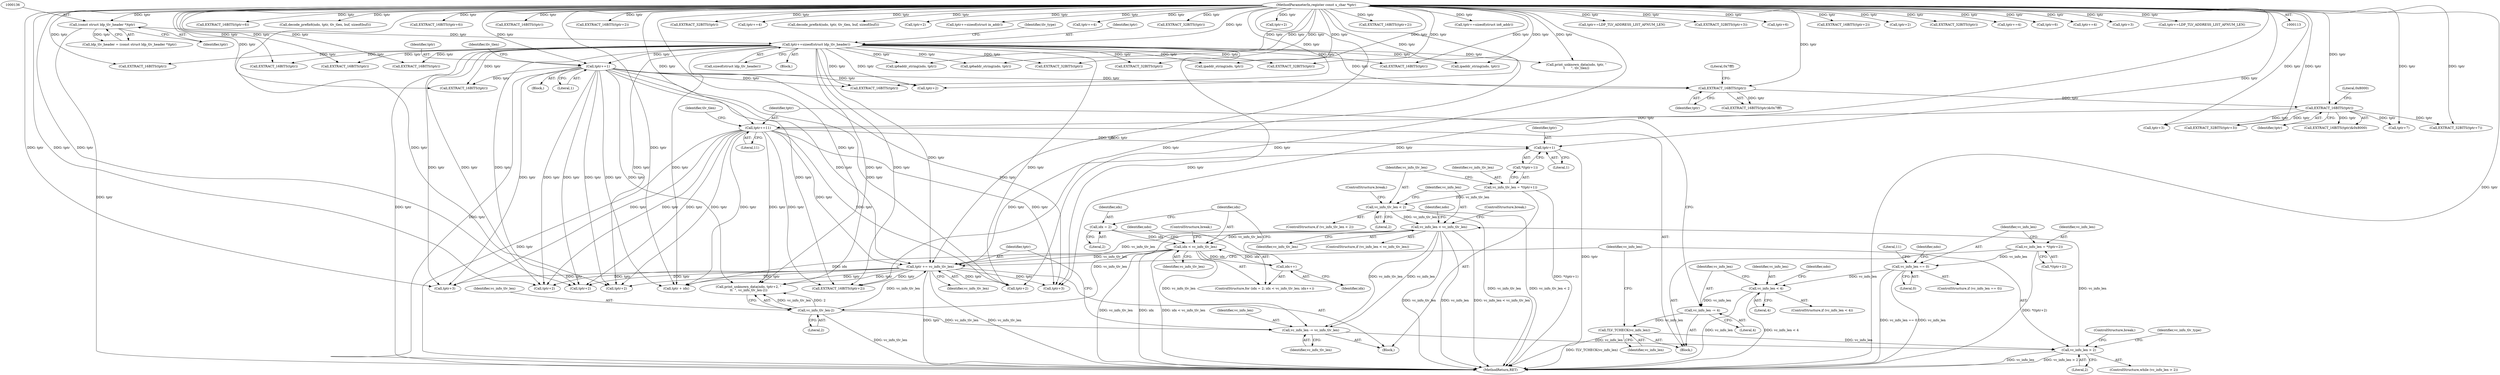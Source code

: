 digraph "0_tcpdump_aa5c6b710dfd8020d2c908d6b3bd41f1da719b3b_0@pointer" {
"1000655" [label="(Call,tptr+1)"];
"1000766" [label="(Call,tptr += vc_info_tlv_len)"];
"1000759" [label="(Call,vc_info_tlv_len-2)"];
"1000664" [label="(Call,vc_info_len < vc_info_tlv_len)"];
"1000644" [label="(Call,vc_info_len > 2)"];
"1000763" [label="(Call,vc_info_len -= vc_info_tlv_len)"];
"1000704" [label="(Call,idx < vc_info_tlv_len)"];
"1000707" [label="(Call,idx++)"];
"1000701" [label="(Call,idx = 2)"];
"1000641" [label="(Call,TLV_TCHECK(vc_info_len))"];
"1000632" [label="(Call,vc_info_len -= 4)"];
"1000620" [label="(Call,vc_info_len < 4)"];
"1000553" [label="(Call,vc_info_len == 0)"];
"1000546" [label="(Call,vc_info_len = *(tptr+2))"];
"1000659" [label="(Call,vc_info_tlv_len < 2)"];
"1000652" [label="(Call,vc_info_tlv_len = *(tptr+1))"];
"1000416" [label="(Call,tptr+=1)"];
"1000203" [label="(Call,tptr+=sizeof(struct ldp_tlv_header))"];
"1000135" [label="(Call,(const struct ldp_tlv_header *)tptr)"];
"1000115" [label="(MethodParameterIn,register const u_char *tptr)"];
"1000635" [label="(Call,tptr+=11)"];
"1000603" [label="(Call,EXTRACT_16BITS(tptr))"];
"1000597" [label="(Call,EXTRACT_16BITS(tptr))"];
"1000646" [label="(Literal,2)"];
"1000741" [label="(Call,tptr+3)"];
"1000273" [label="(Call,EXTRACT_32BITS(tptr))"];
"1000610" [label="(Call,tptr+3)"];
"1000137" [label="(Identifier,tptr)"];
"1000965" [label="(MethodReturn,RET)"];
"1000381" [label="(Call,EXTRACT_16BITS(tptr+6))"];
"1000652" [label="(Call,vc_info_tlv_len = *(tptr+1))"];
"1000661" [label="(Literal,2)"];
"1000117" [label="(Block,)"];
"1000219" [label="(Call,EXTRACT_16BITS(tptr))"];
"1000636" [label="(Identifier,tptr)"];
"1000494" [label="(Call,decode_prefix6(ndo, tptr, tlv_tlen, buf, sizeof(buf)))"];
"1000609" [label="(Call,EXTRACT_32BITS(tptr+3))"];
"1000390" [label="(Call,EXTRACT_16BITS(tptr+6))"];
"1000548" [label="(Call,*(tptr+2))"];
"1000664" [label="(Call,vc_info_len < vc_info_tlv_len)"];
"1000724" [label="(Call,tptr+2)"];
"1000573" [label="(Call,EXTRACT_16BITS(tptr))"];
"1000635" [label="(Call,tptr+=11)"];
"1000690" [label="(Call,EXTRACT_16BITS(tptr+2))"];
"1000753" [label="(Call,print_unknown_data(ndo, tptr+2, \"\n\t\t  \", vc_info_tlv_len-2))"];
"1000780" [label="(Call,EXTRACT_32BITS(tptr))"];
"1000233" [label="(Call,EXTRACT_16BITS(tptr+2))"];
"1000634" [label="(Literal,4)"];
"1000115" [label="(MethodParameterIn,register const u_char *tptr)"];
"1000818" [label="(Call,EXTRACT_32BITS(tptr))"];
"1000893" [label="(Call,tptr+=4)"];
"1000647" [label="(Block,)"];
"1000639" [label="(Identifier,tlv_tlen)"];
"1000447" [label="(Call,decode_prefix4(ndo, tptr, tlv_tlen, buf, sizeof(buf)))"];
"1000209" [label="(Block,)"];
"1000234" [label="(Call,tptr+2)"];
"1000325" [label="(Call,tptr+=sizeof(struct in_addr))"];
"1000755" [label="(Call,tptr+2)"];
"1000791" [label="(Call,tptr+=4)"];
"1000637" [label="(Literal,11)"];
"1000597" [label="(Call,EXTRACT_16BITS(tptr))"];
"1000766" [label="(Call,tptr += vc_info_tlv_len)"];
"1000649" [label="(Identifier,vc_info_tlv_type)"];
"1000700" [label="(ControlStructure,for (idx = 2; idx < vc_info_tlv_len; idx++))"];
"1000603" [label="(Call,EXTRACT_16BITS(tptr))"];
"1000371" [label="(Call,EXTRACT_16BITS(tptr))"];
"1000205" [label="(Call,sizeof(struct ldp_tlv_header))"];
"1000760" [label="(Identifier,vc_info_tlv_len)"];
"1000653" [label="(Identifier,vc_info_tlv_len)"];
"1000769" [label="(ControlStructure,break;)"];
"1000837" [label="(Call,EXTRACT_16BITS(tptr))"];
"1000883" [label="(Call,EXTRACT_32BITS(tptr))"];
"1000605" [label="(Literal,0x8000)"];
"1000712" [label="(Call,tptr + idx)"];
"1000432" [label="(Call,EXTRACT_16BITS(tptr))"];
"1000596" [label="(Call,EXTRACT_16BITS(tptr)&0x7fff)"];
"1000626" [label="(Identifier,ndo)"];
"1000546" [label="(Call,vc_info_len = *(tptr+2))"];
"1000765" [label="(Identifier,vc_info_tlv_len)"];
"1000375" [label="(Call,tptr+2)"];
"1000707" [label="(Call,idx++)"];
"1000917" [label="(Call,EXTRACT_16BITS(tptr))"];
"1000619" [label="(ControlStructure,if (vc_info_len < 4))"];
"1000702" [label="(Identifier,idx)"];
"1000642" [label="(Identifier,vc_info_len)"];
"1000547" [label="(Identifier,vc_info_len)"];
"1000614" [label="(Call,EXTRACT_32BITS(tptr+7))"];
"1000644" [label="(Call,vc_info_len > 2)"];
"1000731" [label="(Call,tptr+2)"];
"1000748" [label="(Call,tptr+3)"];
"1000703" [label="(Literal,2)"];
"1000670" [label="(Identifier,ndo)"];
"1000318" [label="(Call,ipaddr_string(ndo, tptr))"];
"1000789" [label="(Call,EXTRACT_32BITS(tptr))"];
"1000658" [label="(ControlStructure,if (vc_info_tlv_len < 2))"];
"1000224" [label="(Call,EXTRACT_16BITS(tptr+2))"];
"1000586" [label="(Literal,11)"];
"1000710" [label="(Identifier,ndo)"];
"1000763" [label="(Call,vc_info_len -= vc_info_tlv_len)"];
"1000281" [label="(Call,EXTRACT_16BITS(tptr))"];
"1000602" [label="(Call,EXTRACT_16BITS(tptr)&0x8000)"];
"1000767" [label="(Identifier,tptr)"];
"1000622" [label="(Literal,4)"];
"1000666" [label="(Identifier,vc_info_tlv_len)"];
"1000249" [label="(Call,ipaddr_string(ndo, tptr))"];
"1000553" [label="(Call,vc_info_len == 0)"];
"1000604" [label="(Identifier,tptr)"];
"1000761" [label="(Literal,2)"];
"1000204" [label="(Identifier,tptr)"];
"1000354" [label="(Call,tptr+=sizeof(struct in6_addr))"];
"1000656" [label="(Identifier,tptr)"];
"1000621" [label="(Identifier,vc_info_len)"];
"1000133" [label="(Call,ldp_tlv_header = (const struct ldp_tlv_header *)tptr)"];
"1000554" [label="(Identifier,vc_info_len)"];
"1000567" [label="(Call,EXTRACT_16BITS(tptr))"];
"1000706" [label="(Identifier,vc_info_tlv_len)"];
"1000549" [label="(Call,tptr+2)"];
"1000937" [label="(Call,print_unknown_data(ndo, tptr, \"\n\t      \", tlv_tlen))"];
"1000655" [label="(Call,tptr+1)"];
"1000665" [label="(Identifier,vc_info_len)"];
"1000347" [label="(Call,ip6addr_string(ndo, tptr))"];
"1000283" [label="(Call,tptr+=LDP_TLV_ADDRESS_LIST_AFNUM_LEN)"];
"1000704" [label="(Call,idx < vc_info_tlv_len)"];
"1000715" [label="(ControlStructure,break;)"];
"1000420" [label="(Identifier,tlv_tlen)"];
"1000768" [label="(Identifier,vc_info_tlv_len)"];
"1000657" [label="(Literal,1)"];
"1000417" [label="(Identifier,tptr)"];
"1000705" [label="(Identifier,idx)"];
"1000663" [label="(ControlStructure,if (vc_info_len < vc_info_tlv_len))"];
"1000708" [label="(Identifier,idx)"];
"1000662" [label="(ControlStructure,break;)"];
"1000208" [label="(Identifier,tlv_type)"];
"1000579" [label="(Call,EXTRACT_32BITS(tptr+3))"];
"1000759" [label="(Call,vc_info_tlv_len-2)"];
"1000641" [label="(Call,TLV_TCHECK(vc_info_len))"];
"1000667" [label="(ControlStructure,break;)"];
"1000382" [label="(Call,tptr+6)"];
"1000691" [label="(Call,tptr+2)"];
"1000559" [label="(Identifier,ndo)"];
"1000374" [label="(Call,EXTRACT_16BITS(tptr+2))"];
"1000633" [label="(Identifier,vc_info_len)"];
"1000643" [label="(ControlStructure,while (vc_info_len > 2))"];
"1000552" [label="(ControlStructure,if (vc_info_len == 0))"];
"1000424" [label="(Block,)"];
"1000416" [label="(Call,tptr+=1)"];
"1000225" [label="(Call,tptr+2)"];
"1000660" [label="(Identifier,vc_info_tlv_len)"];
"1000701" [label="(Call,idx = 2)"];
"1000898" [label="(Call,EXTRACT_32BITS(tptr))"];
"1000418" [label="(Literal,1)"];
"1000820" [label="(Call,tptr+=4)"];
"1000135" [label="(Call,(const struct ldp_tlv_header *)tptr)"];
"1000203" [label="(Call,tptr+=sizeof(struct ldp_tlv_header))"];
"1000391" [label="(Call,tptr+6)"];
"1000632" [label="(Call,vc_info_len -= 4)"];
"1000878" [label="(Call,tptr+=4)"];
"1000764" [label="(Identifier,vc_info_len)"];
"1000659" [label="(Call,vc_info_tlv_len < 2)"];
"1000580" [label="(Call,tptr+3)"];
"1000645" [label="(Identifier,vc_info_len)"];
"1000620" [label="(Call,vc_info_len < 4)"];
"1000434" [label="(Call,tptr+=LDP_TLV_ADDRESS_LIST_AFNUM_LEN)"];
"1000654" [label="(Call,*(tptr+1))"];
"1000598" [label="(Identifier,tptr)"];
"1000261" [label="(Call,ip6addr_string(ndo, tptr))"];
"1000599" [label="(Literal,0x7fff)"];
"1000615" [label="(Call,tptr+7)"];
"1000555" [label="(Literal,0)"];
"1000655" -> "1000654"  [label="AST: "];
"1000655" -> "1000657"  [label="CFG: "];
"1000656" -> "1000655"  [label="AST: "];
"1000657" -> "1000655"  [label="AST: "];
"1000654" -> "1000655"  [label="CFG: "];
"1000655" -> "1000965"  [label="DDG: tptr"];
"1000766" -> "1000655"  [label="DDG: tptr"];
"1000635" -> "1000655"  [label="DDG: tptr"];
"1000115" -> "1000655"  [label="DDG: tptr"];
"1000766" -> "1000647"  [label="AST: "];
"1000766" -> "1000768"  [label="CFG: "];
"1000767" -> "1000766"  [label="AST: "];
"1000768" -> "1000766"  [label="AST: "];
"1000645" -> "1000766"  [label="CFG: "];
"1000766" -> "1000965"  [label="DDG: tptr"];
"1000766" -> "1000965"  [label="DDG: vc_info_tlv_len"];
"1000766" -> "1000690"  [label="DDG: tptr"];
"1000766" -> "1000691"  [label="DDG: tptr"];
"1000766" -> "1000712"  [label="DDG: tptr"];
"1000766" -> "1000724"  [label="DDG: tptr"];
"1000766" -> "1000731"  [label="DDG: tptr"];
"1000766" -> "1000741"  [label="DDG: tptr"];
"1000766" -> "1000748"  [label="DDG: tptr"];
"1000766" -> "1000753"  [label="DDG: tptr"];
"1000766" -> "1000755"  [label="DDG: tptr"];
"1000759" -> "1000766"  [label="DDG: vc_info_tlv_len"];
"1000704" -> "1000766"  [label="DDG: vc_info_tlv_len"];
"1000664" -> "1000766"  [label="DDG: vc_info_tlv_len"];
"1000416" -> "1000766"  [label="DDG: tptr"];
"1000203" -> "1000766"  [label="DDG: tptr"];
"1000115" -> "1000766"  [label="DDG: tptr"];
"1000635" -> "1000766"  [label="DDG: tptr"];
"1000759" -> "1000753"  [label="AST: "];
"1000759" -> "1000761"  [label="CFG: "];
"1000760" -> "1000759"  [label="AST: "];
"1000761" -> "1000759"  [label="AST: "];
"1000753" -> "1000759"  [label="CFG: "];
"1000759" -> "1000965"  [label="DDG: vc_info_tlv_len"];
"1000759" -> "1000753"  [label="DDG: vc_info_tlv_len"];
"1000759" -> "1000753"  [label="DDG: 2"];
"1000664" -> "1000759"  [label="DDG: vc_info_tlv_len"];
"1000759" -> "1000763"  [label="DDG: vc_info_tlv_len"];
"1000664" -> "1000663"  [label="AST: "];
"1000664" -> "1000666"  [label="CFG: "];
"1000665" -> "1000664"  [label="AST: "];
"1000666" -> "1000664"  [label="AST: "];
"1000667" -> "1000664"  [label="CFG: "];
"1000670" -> "1000664"  [label="CFG: "];
"1000664" -> "1000965"  [label="DDG: vc_info_len < vc_info_tlv_len"];
"1000664" -> "1000965"  [label="DDG: vc_info_tlv_len"];
"1000664" -> "1000965"  [label="DDG: vc_info_len"];
"1000644" -> "1000664"  [label="DDG: vc_info_len"];
"1000659" -> "1000664"  [label="DDG: vc_info_tlv_len"];
"1000664" -> "1000704"  [label="DDG: vc_info_tlv_len"];
"1000664" -> "1000763"  [label="DDG: vc_info_tlv_len"];
"1000664" -> "1000763"  [label="DDG: vc_info_len"];
"1000644" -> "1000643"  [label="AST: "];
"1000644" -> "1000646"  [label="CFG: "];
"1000645" -> "1000644"  [label="AST: "];
"1000646" -> "1000644"  [label="AST: "];
"1000649" -> "1000644"  [label="CFG: "];
"1000769" -> "1000644"  [label="CFG: "];
"1000644" -> "1000965"  [label="DDG: vc_info_len > 2"];
"1000644" -> "1000965"  [label="DDG: vc_info_len"];
"1000763" -> "1000644"  [label="DDG: vc_info_len"];
"1000641" -> "1000644"  [label="DDG: vc_info_len"];
"1000763" -> "1000647"  [label="AST: "];
"1000763" -> "1000765"  [label="CFG: "];
"1000764" -> "1000763"  [label="AST: "];
"1000765" -> "1000763"  [label="AST: "];
"1000767" -> "1000763"  [label="CFG: "];
"1000704" -> "1000763"  [label="DDG: vc_info_tlv_len"];
"1000704" -> "1000700"  [label="AST: "];
"1000704" -> "1000706"  [label="CFG: "];
"1000705" -> "1000704"  [label="AST: "];
"1000706" -> "1000704"  [label="AST: "];
"1000710" -> "1000704"  [label="CFG: "];
"1000715" -> "1000704"  [label="CFG: "];
"1000704" -> "1000965"  [label="DDG: vc_info_tlv_len"];
"1000704" -> "1000965"  [label="DDG: idx"];
"1000704" -> "1000965"  [label="DDG: idx < vc_info_tlv_len"];
"1000707" -> "1000704"  [label="DDG: idx"];
"1000701" -> "1000704"  [label="DDG: idx"];
"1000704" -> "1000707"  [label="DDG: idx"];
"1000704" -> "1000712"  [label="DDG: idx"];
"1000707" -> "1000700"  [label="AST: "];
"1000707" -> "1000708"  [label="CFG: "];
"1000708" -> "1000707"  [label="AST: "];
"1000705" -> "1000707"  [label="CFG: "];
"1000701" -> "1000700"  [label="AST: "];
"1000701" -> "1000703"  [label="CFG: "];
"1000702" -> "1000701"  [label="AST: "];
"1000703" -> "1000701"  [label="AST: "];
"1000705" -> "1000701"  [label="CFG: "];
"1000641" -> "1000424"  [label="AST: "];
"1000641" -> "1000642"  [label="CFG: "];
"1000642" -> "1000641"  [label="AST: "];
"1000645" -> "1000641"  [label="CFG: "];
"1000641" -> "1000965"  [label="DDG: TLV_TCHECK(vc_info_len)"];
"1000632" -> "1000641"  [label="DDG: vc_info_len"];
"1000632" -> "1000424"  [label="AST: "];
"1000632" -> "1000634"  [label="CFG: "];
"1000633" -> "1000632"  [label="AST: "];
"1000634" -> "1000632"  [label="AST: "];
"1000636" -> "1000632"  [label="CFG: "];
"1000620" -> "1000632"  [label="DDG: vc_info_len"];
"1000620" -> "1000619"  [label="AST: "];
"1000620" -> "1000622"  [label="CFG: "];
"1000621" -> "1000620"  [label="AST: "];
"1000622" -> "1000620"  [label="AST: "];
"1000626" -> "1000620"  [label="CFG: "];
"1000633" -> "1000620"  [label="CFG: "];
"1000620" -> "1000965"  [label="DDG: vc_info_len"];
"1000620" -> "1000965"  [label="DDG: vc_info_len < 4"];
"1000553" -> "1000620"  [label="DDG: vc_info_len"];
"1000553" -> "1000552"  [label="AST: "];
"1000553" -> "1000555"  [label="CFG: "];
"1000554" -> "1000553"  [label="AST: "];
"1000555" -> "1000553"  [label="AST: "];
"1000559" -> "1000553"  [label="CFG: "];
"1000586" -> "1000553"  [label="CFG: "];
"1000553" -> "1000965"  [label="DDG: vc_info_len == 0"];
"1000553" -> "1000965"  [label="DDG: vc_info_len"];
"1000546" -> "1000553"  [label="DDG: vc_info_len"];
"1000546" -> "1000424"  [label="AST: "];
"1000546" -> "1000548"  [label="CFG: "];
"1000547" -> "1000546"  [label="AST: "];
"1000548" -> "1000546"  [label="AST: "];
"1000554" -> "1000546"  [label="CFG: "];
"1000546" -> "1000965"  [label="DDG: *(tptr+2)"];
"1000659" -> "1000658"  [label="AST: "];
"1000659" -> "1000661"  [label="CFG: "];
"1000660" -> "1000659"  [label="AST: "];
"1000661" -> "1000659"  [label="AST: "];
"1000662" -> "1000659"  [label="CFG: "];
"1000665" -> "1000659"  [label="CFG: "];
"1000659" -> "1000965"  [label="DDG: vc_info_tlv_len"];
"1000659" -> "1000965"  [label="DDG: vc_info_tlv_len < 2"];
"1000652" -> "1000659"  [label="DDG: vc_info_tlv_len"];
"1000652" -> "1000647"  [label="AST: "];
"1000652" -> "1000654"  [label="CFG: "];
"1000653" -> "1000652"  [label="AST: "];
"1000654" -> "1000652"  [label="AST: "];
"1000660" -> "1000652"  [label="CFG: "];
"1000652" -> "1000965"  [label="DDG: *(tptr+1)"];
"1000416" -> "1000209"  [label="AST: "];
"1000416" -> "1000418"  [label="CFG: "];
"1000417" -> "1000416"  [label="AST: "];
"1000418" -> "1000416"  [label="AST: "];
"1000420" -> "1000416"  [label="CFG: "];
"1000416" -> "1000965"  [label="DDG: tptr"];
"1000203" -> "1000416"  [label="DDG: tptr"];
"1000115" -> "1000416"  [label="DDG: tptr"];
"1000416" -> "1000432"  [label="DDG: tptr"];
"1000416" -> "1000549"  [label="DDG: tptr"];
"1000416" -> "1000567"  [label="DDG: tptr"];
"1000416" -> "1000597"  [label="DDG: tptr"];
"1000416" -> "1000690"  [label="DDG: tptr"];
"1000416" -> "1000691"  [label="DDG: tptr"];
"1000416" -> "1000712"  [label="DDG: tptr"];
"1000416" -> "1000724"  [label="DDG: tptr"];
"1000416" -> "1000731"  [label="DDG: tptr"];
"1000416" -> "1000741"  [label="DDG: tptr"];
"1000416" -> "1000748"  [label="DDG: tptr"];
"1000416" -> "1000753"  [label="DDG: tptr"];
"1000416" -> "1000755"  [label="DDG: tptr"];
"1000203" -> "1000117"  [label="AST: "];
"1000203" -> "1000205"  [label="CFG: "];
"1000204" -> "1000203"  [label="AST: "];
"1000205" -> "1000203"  [label="AST: "];
"1000208" -> "1000203"  [label="CFG: "];
"1000203" -> "1000965"  [label="DDG: tptr"];
"1000135" -> "1000203"  [label="DDG: tptr"];
"1000115" -> "1000203"  [label="DDG: tptr"];
"1000203" -> "1000219"  [label="DDG: tptr"];
"1000203" -> "1000249"  [label="DDG: tptr"];
"1000203" -> "1000261"  [label="DDG: tptr"];
"1000203" -> "1000273"  [label="DDG: tptr"];
"1000203" -> "1000281"  [label="DDG: tptr"];
"1000203" -> "1000318"  [label="DDG: tptr"];
"1000203" -> "1000347"  [label="DDG: tptr"];
"1000203" -> "1000371"  [label="DDG: tptr"];
"1000203" -> "1000432"  [label="DDG: tptr"];
"1000203" -> "1000549"  [label="DDG: tptr"];
"1000203" -> "1000567"  [label="DDG: tptr"];
"1000203" -> "1000597"  [label="DDG: tptr"];
"1000203" -> "1000690"  [label="DDG: tptr"];
"1000203" -> "1000691"  [label="DDG: tptr"];
"1000203" -> "1000712"  [label="DDG: tptr"];
"1000203" -> "1000724"  [label="DDG: tptr"];
"1000203" -> "1000731"  [label="DDG: tptr"];
"1000203" -> "1000741"  [label="DDG: tptr"];
"1000203" -> "1000748"  [label="DDG: tptr"];
"1000203" -> "1000753"  [label="DDG: tptr"];
"1000203" -> "1000755"  [label="DDG: tptr"];
"1000203" -> "1000780"  [label="DDG: tptr"];
"1000203" -> "1000789"  [label="DDG: tptr"];
"1000203" -> "1000837"  [label="DDG: tptr"];
"1000203" -> "1000917"  [label="DDG: tptr"];
"1000203" -> "1000937"  [label="DDG: tptr"];
"1000135" -> "1000133"  [label="AST: "];
"1000135" -> "1000137"  [label="CFG: "];
"1000136" -> "1000135"  [label="AST: "];
"1000137" -> "1000135"  [label="AST: "];
"1000133" -> "1000135"  [label="CFG: "];
"1000135" -> "1000965"  [label="DDG: tptr"];
"1000135" -> "1000133"  [label="DDG: tptr"];
"1000115" -> "1000135"  [label="DDG: tptr"];
"1000115" -> "1000113"  [label="AST: "];
"1000115" -> "1000965"  [label="DDG: tptr"];
"1000115" -> "1000219"  [label="DDG: tptr"];
"1000115" -> "1000224"  [label="DDG: tptr"];
"1000115" -> "1000225"  [label="DDG: tptr"];
"1000115" -> "1000233"  [label="DDG: tptr"];
"1000115" -> "1000234"  [label="DDG: tptr"];
"1000115" -> "1000249"  [label="DDG: tptr"];
"1000115" -> "1000261"  [label="DDG: tptr"];
"1000115" -> "1000273"  [label="DDG: tptr"];
"1000115" -> "1000281"  [label="DDG: tptr"];
"1000115" -> "1000283"  [label="DDG: tptr"];
"1000115" -> "1000318"  [label="DDG: tptr"];
"1000115" -> "1000325"  [label="DDG: tptr"];
"1000115" -> "1000347"  [label="DDG: tptr"];
"1000115" -> "1000354"  [label="DDG: tptr"];
"1000115" -> "1000371"  [label="DDG: tptr"];
"1000115" -> "1000374"  [label="DDG: tptr"];
"1000115" -> "1000375"  [label="DDG: tptr"];
"1000115" -> "1000381"  [label="DDG: tptr"];
"1000115" -> "1000382"  [label="DDG: tptr"];
"1000115" -> "1000390"  [label="DDG: tptr"];
"1000115" -> "1000391"  [label="DDG: tptr"];
"1000115" -> "1000432"  [label="DDG: tptr"];
"1000115" -> "1000434"  [label="DDG: tptr"];
"1000115" -> "1000447"  [label="DDG: tptr"];
"1000115" -> "1000494"  [label="DDG: tptr"];
"1000115" -> "1000549"  [label="DDG: tptr"];
"1000115" -> "1000567"  [label="DDG: tptr"];
"1000115" -> "1000573"  [label="DDG: tptr"];
"1000115" -> "1000579"  [label="DDG: tptr"];
"1000115" -> "1000580"  [label="DDG: tptr"];
"1000115" -> "1000597"  [label="DDG: tptr"];
"1000115" -> "1000603"  [label="DDG: tptr"];
"1000115" -> "1000609"  [label="DDG: tptr"];
"1000115" -> "1000610"  [label="DDG: tptr"];
"1000115" -> "1000614"  [label="DDG: tptr"];
"1000115" -> "1000615"  [label="DDG: tptr"];
"1000115" -> "1000635"  [label="DDG: tptr"];
"1000115" -> "1000690"  [label="DDG: tptr"];
"1000115" -> "1000691"  [label="DDG: tptr"];
"1000115" -> "1000712"  [label="DDG: tptr"];
"1000115" -> "1000724"  [label="DDG: tptr"];
"1000115" -> "1000731"  [label="DDG: tptr"];
"1000115" -> "1000741"  [label="DDG: tptr"];
"1000115" -> "1000748"  [label="DDG: tptr"];
"1000115" -> "1000753"  [label="DDG: tptr"];
"1000115" -> "1000755"  [label="DDG: tptr"];
"1000115" -> "1000780"  [label="DDG: tptr"];
"1000115" -> "1000789"  [label="DDG: tptr"];
"1000115" -> "1000791"  [label="DDG: tptr"];
"1000115" -> "1000818"  [label="DDG: tptr"];
"1000115" -> "1000820"  [label="DDG: tptr"];
"1000115" -> "1000837"  [label="DDG: tptr"];
"1000115" -> "1000878"  [label="DDG: tptr"];
"1000115" -> "1000883"  [label="DDG: tptr"];
"1000115" -> "1000893"  [label="DDG: tptr"];
"1000115" -> "1000898"  [label="DDG: tptr"];
"1000115" -> "1000917"  [label="DDG: tptr"];
"1000115" -> "1000937"  [label="DDG: tptr"];
"1000635" -> "1000424"  [label="AST: "];
"1000635" -> "1000637"  [label="CFG: "];
"1000636" -> "1000635"  [label="AST: "];
"1000637" -> "1000635"  [label="AST: "];
"1000639" -> "1000635"  [label="CFG: "];
"1000635" -> "1000965"  [label="DDG: tptr"];
"1000603" -> "1000635"  [label="DDG: tptr"];
"1000635" -> "1000690"  [label="DDG: tptr"];
"1000635" -> "1000691"  [label="DDG: tptr"];
"1000635" -> "1000712"  [label="DDG: tptr"];
"1000635" -> "1000724"  [label="DDG: tptr"];
"1000635" -> "1000731"  [label="DDG: tptr"];
"1000635" -> "1000741"  [label="DDG: tptr"];
"1000635" -> "1000748"  [label="DDG: tptr"];
"1000635" -> "1000753"  [label="DDG: tptr"];
"1000635" -> "1000755"  [label="DDG: tptr"];
"1000603" -> "1000602"  [label="AST: "];
"1000603" -> "1000604"  [label="CFG: "];
"1000604" -> "1000603"  [label="AST: "];
"1000605" -> "1000603"  [label="CFG: "];
"1000603" -> "1000602"  [label="DDG: tptr"];
"1000597" -> "1000603"  [label="DDG: tptr"];
"1000603" -> "1000609"  [label="DDG: tptr"];
"1000603" -> "1000610"  [label="DDG: tptr"];
"1000603" -> "1000614"  [label="DDG: tptr"];
"1000603" -> "1000615"  [label="DDG: tptr"];
"1000597" -> "1000596"  [label="AST: "];
"1000597" -> "1000598"  [label="CFG: "];
"1000598" -> "1000597"  [label="AST: "];
"1000599" -> "1000597"  [label="CFG: "];
"1000597" -> "1000596"  [label="DDG: tptr"];
}
